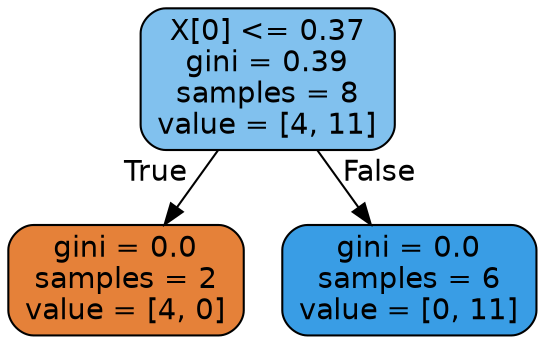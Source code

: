 digraph Tree {
node [shape=box, style="filled, rounded", color="black", fontname="helvetica"] ;
edge [fontname="helvetica"] ;
0 [label="X[0] <= 0.37\ngini = 0.39\nsamples = 8\nvalue = [4, 11]", fillcolor="#81c1ee"] ;
1 [label="gini = 0.0\nsamples = 2\nvalue = [4, 0]", fillcolor="#e58139"] ;
0 -> 1 [labeldistance=2.5, labelangle=45, headlabel="True"] ;
2 [label="gini = 0.0\nsamples = 6\nvalue = [0, 11]", fillcolor="#399de5"] ;
0 -> 2 [labeldistance=2.5, labelangle=-45, headlabel="False"] ;
}
